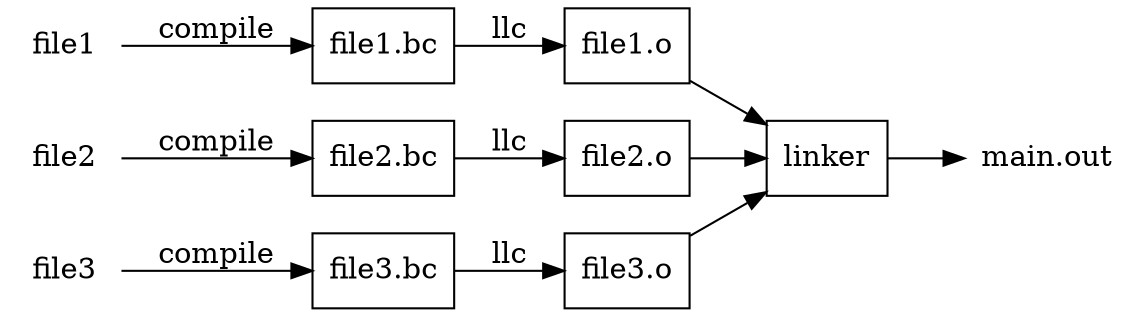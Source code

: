digraph g {
    rankdir=LR
    node [shape=box]
    "main.out" [shape=plaintext]
    file3, file2, file1 [shape=plaintext]
    file1 -> "file1.bc" [label=compile]
    file2 -> "file2.bc" [label=compile]
    file3 -> "file3.bc" [label=compile]
    "file1.bc" -> "file1.o" [label=llc]
    "file2.bc" -> "file2.o" [label=llc]
    "file3.bc" -> "file3.o" [label=llc]
    "file1.o" -> linker
    "file2.o" -> linker
    "file3.o" -> linker
    linker -> "main.out"
}
